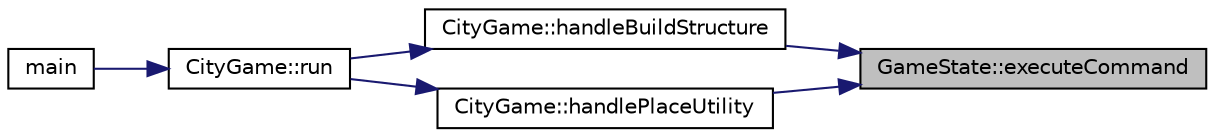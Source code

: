 digraph "GameState::executeCommand"
{
 // LATEX_PDF_SIZE
  edge [fontname="Helvetica",fontsize="10",labelfontname="Helvetica",labelfontsize="10"];
  node [fontname="Helvetica",fontsize="10",shape=record];
  rankdir="RL";
  Node1 [label="GameState::executeCommand",height=0.2,width=0.4,color="black", fillcolor="grey75", style="filled", fontcolor="black",tooltip="Executes a command and adds it to the command history."];
  Node1 -> Node2 [dir="back",color="midnightblue",fontsize="10",style="solid",fontname="Helvetica"];
  Node2 [label="CityGame::handleBuildStructure",height=0.2,width=0.4,color="black", fillcolor="white", style="filled",URL="$classCityGame.html#adef5c49d44b7b5faf191ec7c7684148d",tooltip=" "];
  Node2 -> Node3 [dir="back",color="midnightblue",fontsize="10",style="solid",fontname="Helvetica"];
  Node3 [label="CityGame::run",height=0.2,width=0.4,color="black", fillcolor="white", style="filled",URL="$classCityGame.html#ad26bc885078e071e3ad2b40787fcca18",tooltip=" "];
  Node3 -> Node4 [dir="back",color="midnightblue",fontsize="10",style="solid",fontname="Helvetica"];
  Node4 [label="main",height=0.2,width=0.4,color="black", fillcolor="white", style="filled",URL="$main_8cpp.html#ae66f6b31b5ad750f1fe042a706a4e3d4",tooltip=" "];
  Node1 -> Node5 [dir="back",color="midnightblue",fontsize="10",style="solid",fontname="Helvetica"];
  Node5 [label="CityGame::handlePlaceUtility",height=0.2,width=0.4,color="black", fillcolor="white", style="filled",URL="$classCityGame.html#ab3ae97e4d2c87052b1a0635d5a2bcb77",tooltip=" "];
  Node5 -> Node3 [dir="back",color="midnightblue",fontsize="10",style="solid",fontname="Helvetica"];
}
